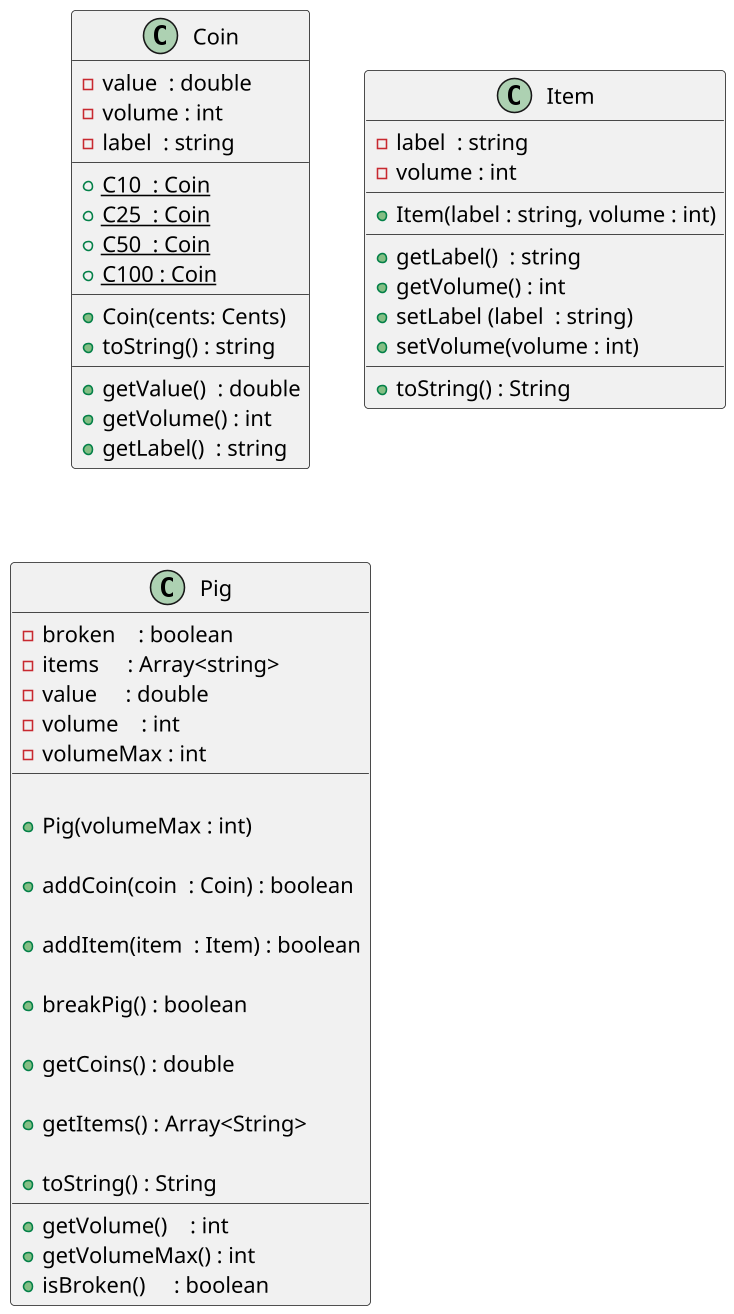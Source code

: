 '--
@startuml

skinparam defaultFontName Hasklig
skinparam dpi 150

'==

class Coin {
  - value  : double
  - volume : int
  - label  : string
  __
  ' static const Coin C10; //c++
  + {static} C10  : Coin
  + {static} C25  : Coin
  + {static} C50  : Coin
  + {static} C100 : Coin
  __
  + Coin(cents: Cents)
  + toString() : string
  __
  + getValue()  : double
  + getVolume() : int
  + getLabel()  : string
}

class Item {
  - label  : string
  - volume : int
  __
  + Item(label : string, volume : int)
  __
  + getLabel()  : string
  + getVolume() : int
  + setLabel (label  : string)
  + setVolume(volume : int)
  __
  + toString() : String
}

class Pig {
  - broken    : boolean
  - items     : Array<string>
  - value     : double
  - volume    : int
  - volumeMax : int
  __
  
  ' inicializa o volumeMax
  + Pig(volumeMax : int)
  
  ' se nao estiver quebrado e couber, adicione o value e o volume
  + addCoin(coin  : Coin) : boolean
  
  ' se não estiver quebrado e couber, adicione no volume e na descrição
  + addItem(item  : Item) : boolean
  
  ' quebre o pig, zere o volume
  + breakPig() : boolean
  
  ' se estiver quebrado, pegue e retorne o value
  + getCoins() : double
  
  ' se estiver quebrado, pegue e retorno os itens
  ' se não estiver quebrado, emita o erro e retorne uma lista vazia
  + getItems() : Array<String>
  
  ' retorna uma string com uma lista de itens, valor, volume / volumeMax, 
  ' e se o porquinho está quebrado ou não
  + toString() : String
  __
  + getVolume()    : int
  + getVolumeMax() : int
  + isBroken()     : boolean
}
'--
@enduml
